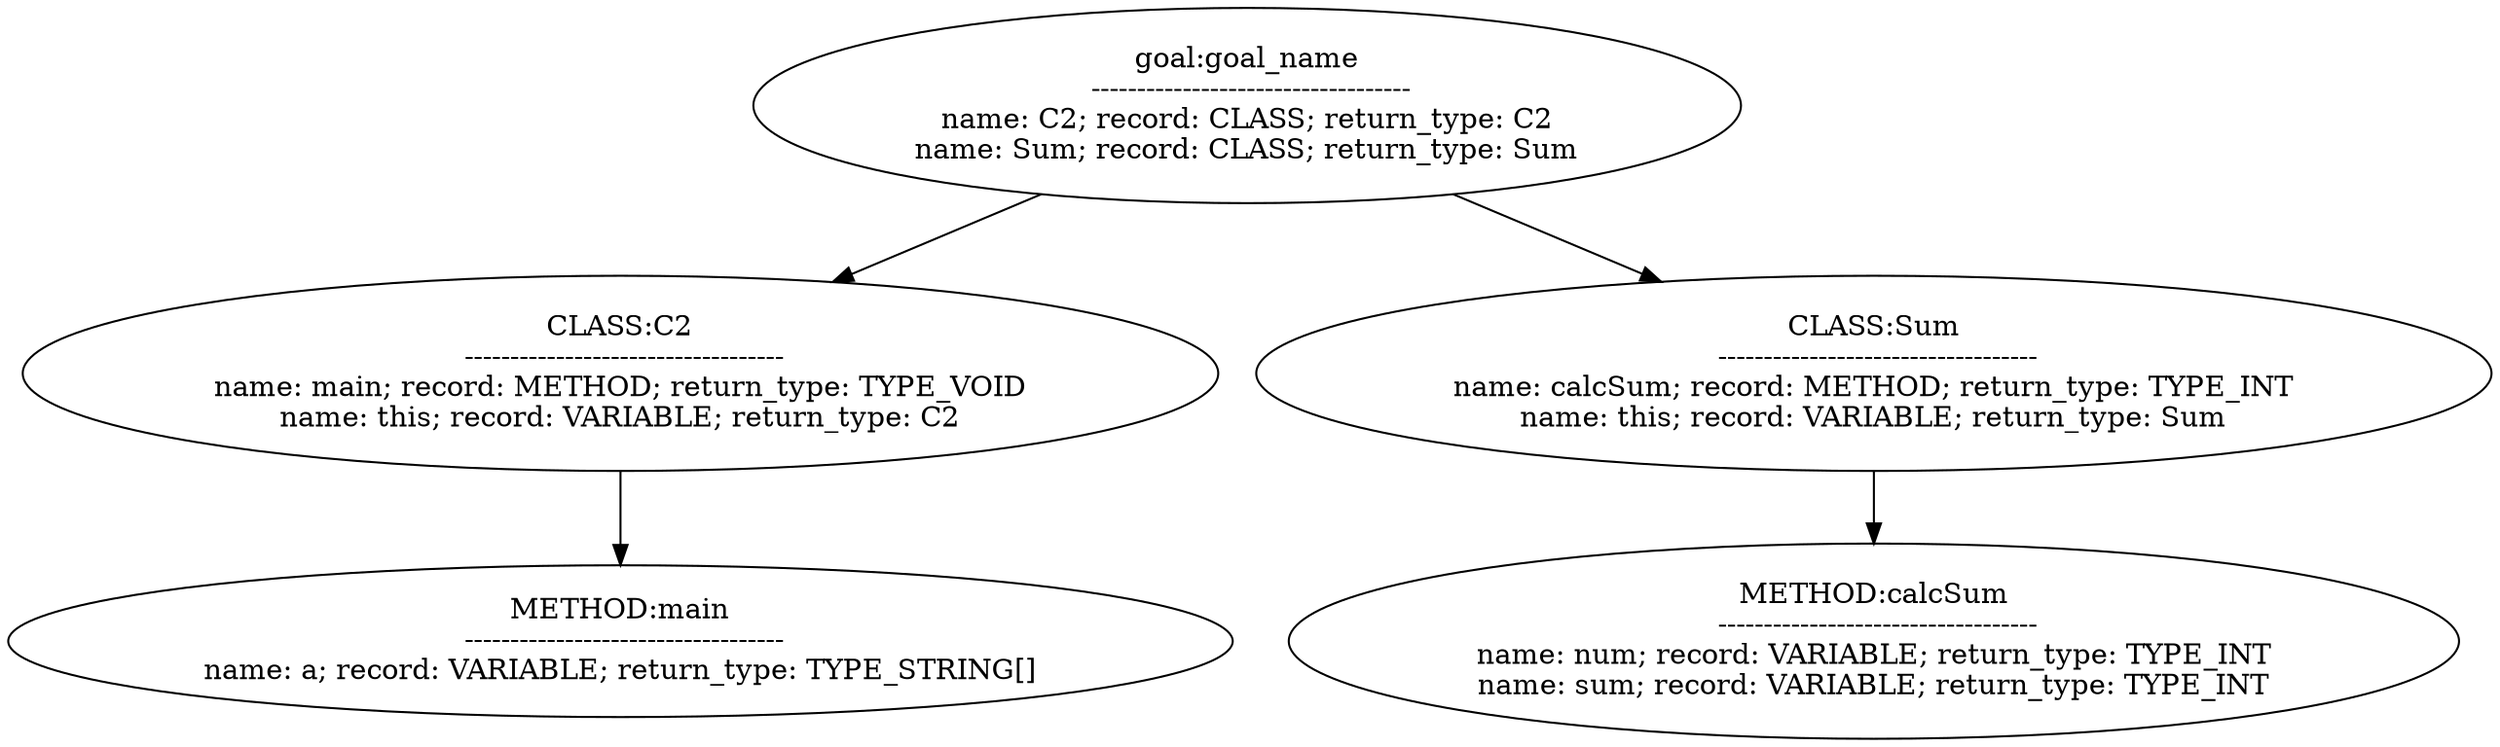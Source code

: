 digraph {
n0 [label="goal:goal_name
 -----------------------------------
name: C2; record: CLASS; return_type: C2
name: Sum; record: CLASS; return_type: Sum
"];
n1 [label="CLASS:C2
 -----------------------------------
name: main; record: METHOD; return_type: TYPE_VOID
name: this; record: VARIABLE; return_type: C2
"];
n2 [label="METHOD:main
 -----------------------------------
name: a; record: VARIABLE; return_type: TYPE_STRING[]
"];
n1 -> n2
n0 -> n1
n3 [label="CLASS:Sum
 -----------------------------------
name: calcSum; record: METHOD; return_type: TYPE_INT
name: this; record: VARIABLE; return_type: Sum
"];
n4 [label="METHOD:calcSum
 -----------------------------------
name: num; record: VARIABLE; return_type: TYPE_INT
name: sum; record: VARIABLE; return_type: TYPE_INT
"];
n3 -> n4
n0 -> n3
}
